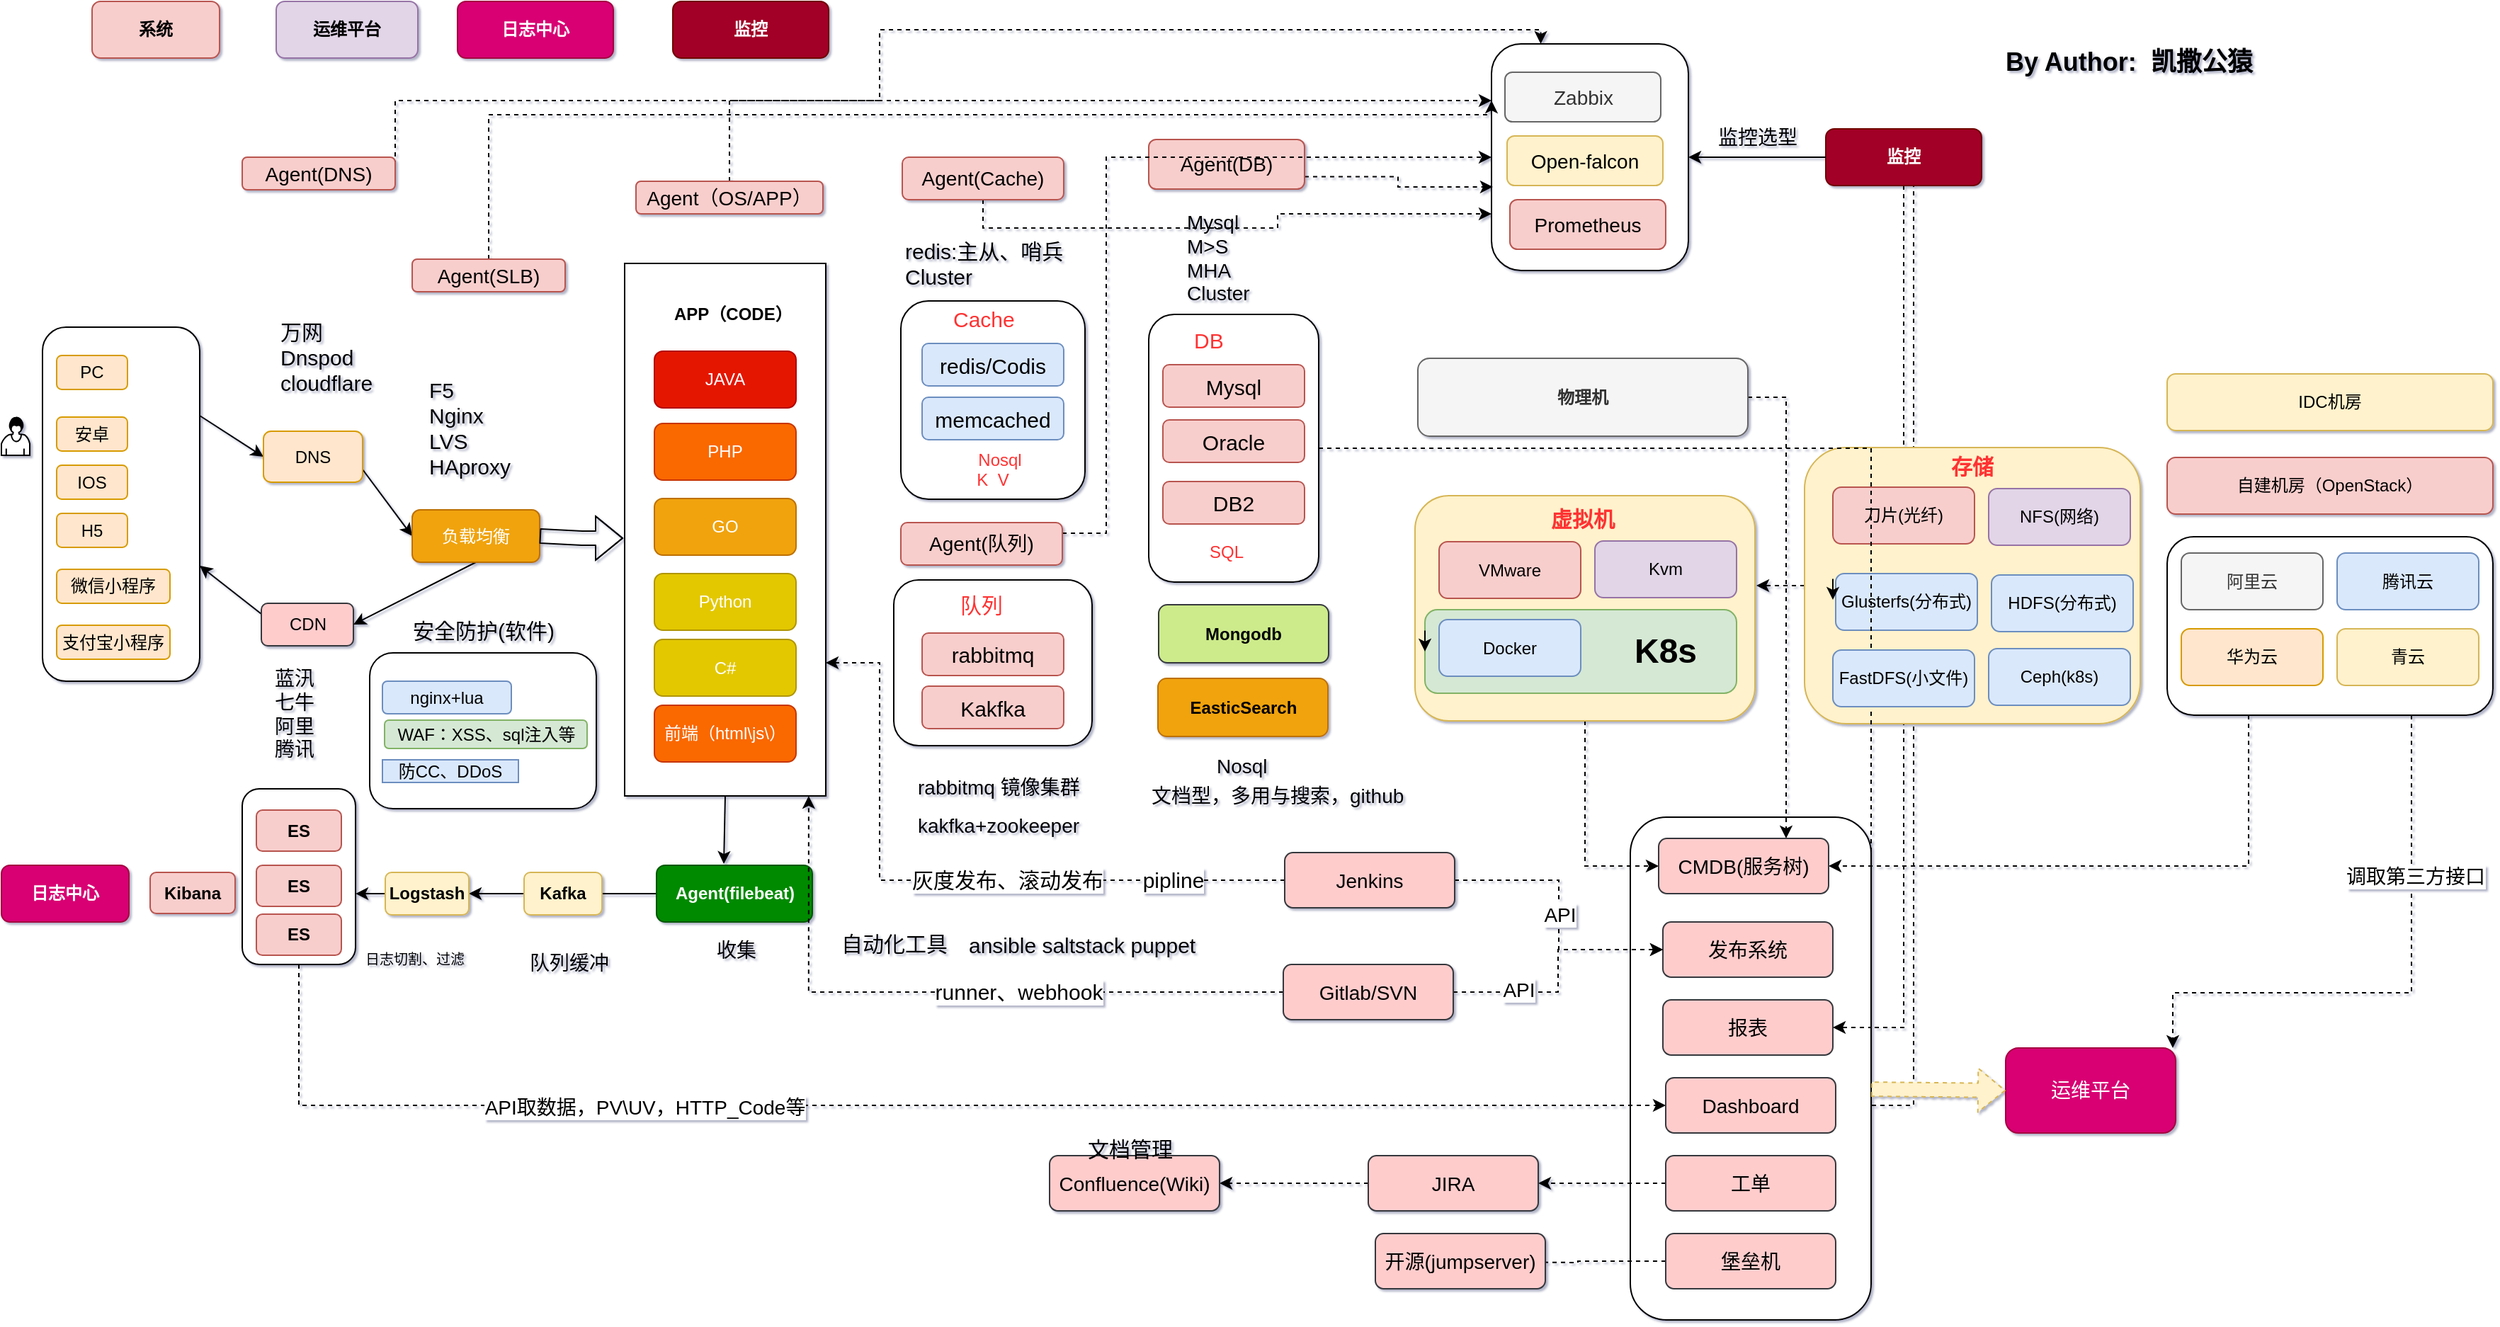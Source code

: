 <mxfile version="11.1.4" type="github"><diagram id="FjkCbxF8kweXwZ7Hy2CF" name="第 1 页"><mxGraphModel dx="1186" dy="743" grid="1" gridSize="10" guides="1" tooltips="1" connect="1" arrows="1" fold="1" page="1" pageScale="1" pageWidth="827" pageHeight="1169" background="#ffffff" math="0" shadow="1"><root><mxCell id="0"/><mxCell id="1" parent="0"/><mxCell id="l8oCPulDeEK5JTXudSEX-27" value="" style="rounded=1;whiteSpace=wrap;html=1;fontSize=15;" vertex="1" parent="1"><mxGeometry x="270" y="480" width="160" height="110" as="geometry"/></mxCell><mxCell id="l8oCPulDeEK5JTXudSEX-3" style="edgeStyle=orthogonalEdgeStyle;rounded=0;orthogonalLoop=1;jettySize=auto;html=1;exitX=1;exitY=0.5;exitDx=0;exitDy=0;entryX=1;entryY=0.5;entryDx=0;entryDy=0;fontSize=15;dashed=1;" edge="1" parent="1" source="Rk0UD3mwPx1XItHt06ZP-143" target="Rk0UD3mwPx1XItHt06ZP-180"><mxGeometry relative="1" as="geometry"><Array as="points"><mxPoint x="1360" y="130"/><mxPoint x="1360" y="800"/></Array></mxGeometry></mxCell><mxCell id="l8oCPulDeEK5JTXudSEX-2" style="edgeStyle=orthogonalEdgeStyle;rounded=0;orthogonalLoop=1;jettySize=auto;html=1;exitX=0.5;exitY=1;exitDx=0;exitDy=0;entryX=1;entryY=0.5;entryDx=0;entryDy=0;fontSize=15;dashed=1;" edge="1" parent="1" source="Rk0UD3mwPx1XItHt06ZP-143" target="Rk0UD3mwPx1XItHt06ZP-179"><mxGeometry relative="1" as="geometry"/></mxCell><mxCell id="l8oCPulDeEK5JTXudSEX-20" style="edgeStyle=orthogonalEdgeStyle;rounded=0;orthogonalLoop=1;jettySize=auto;html=1;exitX=0;exitY=0.5;exitDx=0;exitDy=0;entryX=1.004;entryY=0.396;entryDx=0;entryDy=0;entryPerimeter=0;dashed=1;fontSize=15;" edge="1" parent="1" source="l8oCPulDeEK5JTXudSEX-15" target="Rk0UD3mwPx1XItHt06ZP-36"><mxGeometry relative="1" as="geometry"/></mxCell><mxCell id="l8oCPulDeEK5JTXudSEX-15" value="" style="rounded=1;whiteSpace=wrap;html=1;labelBackgroundColor=none;align=left;fillColor=#fff2cc;strokeColor=#d6b656;" vertex="1" parent="1"><mxGeometry x="1283" y="335" width="237" height="195" as="geometry"/></mxCell><mxCell id="l8oCPulDeEK5JTXudSEX-4" value="" style="rounded=1;whiteSpace=wrap;html=1;fontSize=15;" vertex="1" parent="1"><mxGeometry x="1160" y="596" width="170" height="355" as="geometry"/></mxCell><mxCell id="Rk0UD3mwPx1XItHt06ZP-148" value="" style="rounded=1;whiteSpace=wrap;html=1;" parent="1" vertex="1"><mxGeometry x="1062" y="50" width="139" height="160" as="geometry"/></mxCell><mxCell id="Rk0UD3mwPx1XItHt06ZP-143" value="监控" style="rounded=1;whiteSpace=wrap;html=1;fillColor=#a20025;strokeColor=#6F0000;fontColor=#ffffff;fontStyle=1" parent="1" vertex="1"><mxGeometry x="1298" y="110" width="110" height="40" as="geometry"/></mxCell><mxCell id="Rk0UD3mwPx1XItHt06ZP-184" style="edgeStyle=orthogonalEdgeStyle;rounded=0;orthogonalLoop=1;jettySize=auto;html=1;exitX=0.5;exitY=1;exitDx=0;exitDy=0;entryX=0;entryY=0.5;entryDx=0;entryDy=0;dashed=1;fontSize=14;fontColor=#000000;" parent="1" source="Rk0UD3mwPx1XItHt06ZP-138" target="Rk0UD3mwPx1XItHt06ZP-180" edge="1"><mxGeometry relative="1" as="geometry"/></mxCell><mxCell id="Rk0UD3mwPx1XItHt06ZP-185" value="API取数据，PV\UV，HTTP_Code等" style="text;html=1;resizable=0;points=[];align=center;verticalAlign=middle;labelBackgroundColor=#ffffff;fontSize=14;fontColor=#000000;" parent="Rk0UD3mwPx1XItHt06ZP-184" vertex="1" connectable="0"><mxGeometry x="-0.356" y="-1" relative="1" as="geometry"><mxPoint as="offset"/></mxGeometry></mxCell><mxCell id="Rk0UD3mwPx1XItHt06ZP-138" value="" style="rounded=1;whiteSpace=wrap;html=1;labelBackgroundColor=none;fontSize=24;fontColor=#000000;" parent="1" vertex="1"><mxGeometry x="180" y="576" width="80" height="124" as="geometry"/></mxCell><mxCell id="Rk0UD3mwPx1XItHt06ZP-173" style="edgeStyle=orthogonalEdgeStyle;rounded=0;orthogonalLoop=1;jettySize=auto;html=1;exitX=0.5;exitY=1;exitDx=0;exitDy=0;entryX=0;entryY=0.5;entryDx=0;entryDy=0;dashed=1;fontSize=14;fontColor=#000000;" parent="1" source="Rk0UD3mwPx1XItHt06ZP-36" target="Rk0UD3mwPx1XItHt06ZP-170" edge="1"><mxGeometry relative="1" as="geometry"/></mxCell><mxCell id="Rk0UD3mwPx1XItHt06ZP-36" value="" style="rounded=1;whiteSpace=wrap;html=1;labelBackgroundColor=none;align=left;fillColor=#fff2cc;strokeColor=#d6b656;" parent="1" vertex="1"><mxGeometry x="1008" y="369" width="240" height="159" as="geometry"/></mxCell><mxCell id="Rk0UD3mwPx1XItHt06ZP-34" value="" style="rounded=1;whiteSpace=wrap;html=1;labelBackgroundColor=none;fillColor=#d5e8d4;strokeColor=#82b366;align=center;" parent="1" vertex="1"><mxGeometry x="1015" y="449.5" width="220" height="59" as="geometry"/></mxCell><mxCell id="Rk0UD3mwPx1XItHt06ZP-106" value="" style="rounded=1;whiteSpace=wrap;html=1;labelBackgroundColor=none;fontSize=12;fontColor=#FF3333;" parent="1" vertex="1"><mxGeometry x="820" y="241" width="120" height="189" as="geometry"/></mxCell><mxCell id="Rk0UD3mwPx1XItHt06ZP-99" value="" style="rounded=1;whiteSpace=wrap;html=1;labelBackgroundColor=none;fontSize=15;fontColor=#FF3333;" parent="1" vertex="1"><mxGeometry x="640" y="428.5" width="140" height="117" as="geometry"/></mxCell><mxCell id="Rk0UD3mwPx1XItHt06ZP-98" value="" style="rounded=1;whiteSpace=wrap;html=1;labelBackgroundColor=none;fontSize=15;fontColor=#FF3333;" parent="1" vertex="1"><mxGeometry x="645" y="231.5" width="130" height="140" as="geometry"/></mxCell><mxCell id="Rk0UD3mwPx1XItHt06ZP-67" style="rounded=0;orthogonalLoop=1;jettySize=auto;html=1;exitX=1;exitY=0.25;exitDx=0;exitDy=0;entryX=0;entryY=0.5;entryDx=0;entryDy=0;fontSize=15;fontColor=#FF3333;" parent="1" source="Rk0UD3mwPx1XItHt06ZP-66" target="Rk0UD3mwPx1XItHt06ZP-6" edge="1"><mxGeometry relative="1" as="geometry"/></mxCell><mxCell id="Rk0UD3mwPx1XItHt06ZP-66" value="" style="rounded=1;whiteSpace=wrap;html=1;labelBackgroundColor=none;fontSize=15;fontColor=#FF3333;" parent="1" vertex="1"><mxGeometry x="39" y="250" width="111" height="250" as="geometry"/></mxCell><mxCell id="Rk0UD3mwPx1XItHt06ZP-171" style="edgeStyle=orthogonalEdgeStyle;rounded=0;orthogonalLoop=1;jettySize=auto;html=1;exitX=0.25;exitY=1;exitDx=0;exitDy=0;entryX=1;entryY=0.5;entryDx=0;entryDy=0;dashed=1;fontSize=14;fontColor=#000000;" parent="1" source="Rk0UD3mwPx1XItHt06ZP-64" target="Rk0UD3mwPx1XItHt06ZP-170" edge="1"><mxGeometry relative="1" as="geometry"/></mxCell><mxCell id="Rk0UD3mwPx1XItHt06ZP-198" style="edgeStyle=orthogonalEdgeStyle;rounded=0;orthogonalLoop=1;jettySize=auto;html=1;exitX=0.75;exitY=1;exitDx=0;exitDy=0;dashed=1;fontSize=14;fontColor=#000000;" parent="1" source="Rk0UD3mwPx1XItHt06ZP-64" target="Rk0UD3mwPx1XItHt06ZP-169" edge="1"><mxGeometry relative="1" as="geometry"><Array as="points"><mxPoint x="1543" y="720"/></Array></mxGeometry></mxCell><mxCell id="Rk0UD3mwPx1XItHt06ZP-199" value="调取第三方接口" style="text;html=1;resizable=0;points=[];align=center;verticalAlign=middle;labelBackgroundColor=#ffffff;fontSize=14;fontColor=#000000;" parent="Rk0UD3mwPx1XItHt06ZP-198" vertex="1" connectable="0"><mxGeometry x="-0.438" y="2" relative="1" as="geometry"><mxPoint as="offset"/></mxGeometry></mxCell><mxCell id="Rk0UD3mwPx1XItHt06ZP-64" value="" style="rounded=1;whiteSpace=wrap;html=1;labelBackgroundColor=none;fontSize=15;fontColor=#FF3333;" parent="1" vertex="1"><mxGeometry x="1539" y="398" width="230" height="126" as="geometry"/></mxCell><mxCell id="Rk0UD3mwPx1XItHt06ZP-120" style="edgeStyle=none;rounded=0;orthogonalLoop=1;jettySize=auto;html=1;exitX=0.5;exitY=1;exitDx=0;exitDy=0;entryX=0.432;entryY=-0.025;entryDx=0;entryDy=0;entryPerimeter=0;fontSize=24;fontColor=#000000;" parent="1" source="Rk0UD3mwPx1XItHt06ZP-29" target="Rk0UD3mwPx1XItHt06ZP-119" edge="1"><mxGeometry relative="1" as="geometry"/></mxCell><mxCell id="Rk0UD3mwPx1XItHt06ZP-29" value="" style="rounded=0;whiteSpace=wrap;html=1;labelBackgroundColor=none;labelBorderColor=#000000;" parent="1" vertex="1"><mxGeometry x="450" y="205" width="142" height="376" as="geometry"/></mxCell><mxCell id="Rk0UD3mwPx1XItHt06ZP-1" value="系统" style="rounded=1;whiteSpace=wrap;html=1;fillColor=#f8cecc;strokeColor=#b85450;fontStyle=1" parent="1" vertex="1"><mxGeometry x="74" y="20" width="90" height="40" as="geometry"/></mxCell><mxCell id="Rk0UD3mwPx1XItHt06ZP-2" value="运维平台" style="rounded=1;whiteSpace=wrap;html=1;fillColor=#e1d5e7;strokeColor=#9673a6;fontStyle=1" parent="1" vertex="1"><mxGeometry x="204" y="20" width="100" height="40" as="geometry"/></mxCell><mxCell id="Rk0UD3mwPx1XItHt06ZP-3" value="日志中心" style="rounded=1;whiteSpace=wrap;html=1;fillColor=#d80073;strokeColor=#A50040;fontColor=#ffffff;fontStyle=1" parent="1" vertex="1"><mxGeometry x="332" y="20" width="110" height="40" as="geometry"/></mxCell><mxCell id="Rk0UD3mwPx1XItHt06ZP-4" value="监控" style="rounded=1;whiteSpace=wrap;html=1;fillColor=#a20025;strokeColor=#6F0000;fontColor=#ffffff;fontStyle=1" parent="1" vertex="1"><mxGeometry x="484" y="20" width="110" height="40" as="geometry"/></mxCell><mxCell id="Rk0UD3mwPx1XItHt06ZP-69" style="edgeStyle=none;rounded=0;orthogonalLoop=1;jettySize=auto;html=1;exitX=1;exitY=0.75;exitDx=0;exitDy=0;entryX=0;entryY=0.5;entryDx=0;entryDy=0;fontSize=15;fontColor=#FF3333;" parent="1" source="Rk0UD3mwPx1XItHt06ZP-6" target="Rk0UD3mwPx1XItHt06ZP-16" edge="1"><mxGeometry relative="1" as="geometry"/></mxCell><mxCell id="Rk0UD3mwPx1XItHt06ZP-6" value="DNS" style="rounded=1;whiteSpace=wrap;html=1;fillColor=#ffe6cc;strokeColor=#d79b00;" parent="1" vertex="1"><mxGeometry x="195" y="323.5" width="70" height="36" as="geometry"/></mxCell><mxCell id="Rk0UD3mwPx1XItHt06ZP-7" value="" style="shape=mxgraph.bpmn.user_task;html=1;outlineConnect=0;" parent="1" vertex="1"><mxGeometry x="10" y="313.5" width="20" height="27" as="geometry"/></mxCell><mxCell id="Rk0UD3mwPx1XItHt06ZP-68" style="edgeStyle=none;rounded=0;orthogonalLoop=1;jettySize=auto;html=1;exitX=0;exitY=0.25;exitDx=0;exitDy=0;fontSize=15;fontColor=#FF3333;" parent="1" source="Rk0UD3mwPx1XItHt06ZP-8" target="Rk0UD3mwPx1XItHt06ZP-66" edge="1"><mxGeometry relative="1" as="geometry"/></mxCell><mxCell id="Rk0UD3mwPx1XItHt06ZP-8" value="CDN" style="rounded=1;whiteSpace=wrap;html=1;fillColor=#ffcccc;strokeColor=#36393d;" parent="1" vertex="1"><mxGeometry x="193.5" y="445" width="65" height="30" as="geometry"/></mxCell><mxCell id="Rk0UD3mwPx1XItHt06ZP-70" style="edgeStyle=none;rounded=0;orthogonalLoop=1;jettySize=auto;html=1;exitX=0.5;exitY=1;exitDx=0;exitDy=0;entryX=1;entryY=0.5;entryDx=0;entryDy=0;fontSize=15;fontColor=#FF3333;" parent="1" source="Rk0UD3mwPx1XItHt06ZP-16" target="Rk0UD3mwPx1XItHt06ZP-8" edge="1"><mxGeometry relative="1" as="geometry"/></mxCell><mxCell id="Rk0UD3mwPx1XItHt06ZP-16" value="负载均衡" style="rounded=1;whiteSpace=wrap;html=1;labelBackgroundColor=none;fillColor=#f0a30a;strokeColor=#BD7000;fontColor=#ffffff;" parent="1" vertex="1"><mxGeometry x="300" y="379" width="90" height="37" as="geometry"/></mxCell><mxCell id="Rk0UD3mwPx1XItHt06ZP-17" value="JAVA" style="rounded=1;whiteSpace=wrap;html=1;labelBackgroundColor=none;fillColor=#e51400;strokeColor=#B20000;fontColor=#ffffff;" parent="1" vertex="1"><mxGeometry x="471" y="267" width="100" height="40" as="geometry"/></mxCell><mxCell id="Rk0UD3mwPx1XItHt06ZP-18" value="PHP" style="rounded=1;whiteSpace=wrap;html=1;labelBackgroundColor=none;fillColor=#fa6800;strokeColor=#C73500;fontColor=#ffffff;" parent="1" vertex="1"><mxGeometry x="471" y="318" width="100" height="40" as="geometry"/></mxCell><mxCell id="Rk0UD3mwPx1XItHt06ZP-19" value="Python" style="rounded=1;whiteSpace=wrap;html=1;labelBackgroundColor=none;fillColor=#e3c800;strokeColor=#B09500;fontColor=#ffffff;" parent="1" vertex="1"><mxGeometry x="471" y="424" width="100" height="40" as="geometry"/></mxCell><mxCell id="Rk0UD3mwPx1XItHt06ZP-20" value="GO" style="rounded=1;whiteSpace=wrap;html=1;labelBackgroundColor=none;fillColor=#f0a30a;strokeColor=#BD7000;fontColor=#ffffff;" parent="1" vertex="1"><mxGeometry x="471" y="371" width="100" height="40" as="geometry"/></mxCell><mxCell id="Rk0UD3mwPx1XItHt06ZP-21" value="APP（CODE）" style="text;html=1;resizable=0;points=[];autosize=1;align=left;verticalAlign=top;spacingTop=-4;fontStyle=1" parent="1" vertex="1"><mxGeometry x="482.5" y="231" width="100" height="20" as="geometry"/></mxCell><mxCell id="Rk0UD3mwPx1XItHt06ZP-22" value="IDC机房" style="rounded=1;whiteSpace=wrap;html=1;labelBackgroundColor=none;fillColor=#fff2cc;strokeColor=#d6b656;" parent="1" vertex="1"><mxGeometry x="1539" y="283" width="230" height="40" as="geometry"/></mxCell><mxCell id="Rk0UD3mwPx1XItHt06ZP-26" value="VMware" style="rounded=1;whiteSpace=wrap;html=1;labelBackgroundColor=none;fillColor=#f8cecc;strokeColor=#b85450;" parent="1" vertex="1"><mxGeometry x="1025" y="401.5" width="100" height="40" as="geometry"/></mxCell><mxCell id="Rk0UD3mwPx1XItHt06ZP-27" value="前端（html\js\）" style="rounded=1;whiteSpace=wrap;html=1;labelBackgroundColor=none;fillColor=#fa6800;strokeColor=#C73500;fontColor=#ffffff;" parent="1" vertex="1"><mxGeometry x="471" y="517" width="100" height="40" as="geometry"/></mxCell><mxCell id="Rk0UD3mwPx1XItHt06ZP-32" value="Kvm" style="rounded=1;whiteSpace=wrap;html=1;labelBackgroundColor=none;fillColor=#e1d5e7;strokeColor=#9673a6;" parent="1" vertex="1"><mxGeometry x="1135" y="401" width="100" height="40" as="geometry"/></mxCell><mxCell id="Rk0UD3mwPx1XItHt06ZP-33" value="Docker" style="rounded=1;whiteSpace=wrap;html=1;labelBackgroundColor=none;fillColor=#dae8fc;strokeColor=#6c8ebf;" parent="1" vertex="1"><mxGeometry x="1025" y="456.5" width="100" height="40" as="geometry"/></mxCell><mxCell id="Rk0UD3mwPx1XItHt06ZP-42" value="C#" style="rounded=1;whiteSpace=wrap;html=1;labelBackgroundColor=none;fillColor=#e3c800;strokeColor=#B09500;fontColor=#ffffff;" parent="1" vertex="1"><mxGeometry x="471" y="470.5" width="100" height="40" as="geometry"/></mxCell><mxCell id="Rk0UD3mwPx1XItHt06ZP-43" value="PC" style="rounded=1;whiteSpace=wrap;html=1;fillColor=#ffe6cc;strokeColor=#d79b00;" parent="1" vertex="1"><mxGeometry x="49" y="270" width="50" height="24" as="geometry"/></mxCell><mxCell id="Rk0UD3mwPx1XItHt06ZP-44" value="安卓" style="rounded=1;whiteSpace=wrap;html=1;fillColor=#ffe6cc;strokeColor=#d79b00;" parent="1" vertex="1"><mxGeometry x="49" y="313.5" width="50" height="24" as="geometry"/></mxCell><mxCell id="Rk0UD3mwPx1XItHt06ZP-47" value="IOS" style="rounded=1;whiteSpace=wrap;html=1;fillColor=#ffe6cc;strokeColor=#d79b00;" parent="1" vertex="1"><mxGeometry x="49" y="347.5" width="50" height="24" as="geometry"/></mxCell><mxCell id="Rk0UD3mwPx1XItHt06ZP-48" value="H5" style="rounded=1;whiteSpace=wrap;html=1;fillColor=#ffe6cc;strokeColor=#d79b00;" parent="1" vertex="1"><mxGeometry x="49" y="381.5" width="50" height="24" as="geometry"/></mxCell><mxCell id="Rk0UD3mwPx1XItHt06ZP-49" value="微信小程序" style="rounded=1;whiteSpace=wrap;html=1;fillColor=#ffe6cc;strokeColor=#d79b00;" parent="1" vertex="1"><mxGeometry x="49" y="421" width="80" height="24" as="geometry"/></mxCell><mxCell id="Rk0UD3mwPx1XItHt06ZP-50" value="支付宝小程序" style="rounded=1;whiteSpace=wrap;html=1;fillColor=#ffe6cc;strokeColor=#d79b00;" parent="1" vertex="1"><mxGeometry x="49" y="460.5" width="80" height="24" as="geometry"/></mxCell><mxCell id="Rk0UD3mwPx1XItHt06ZP-53" value="虚拟机" style="text;html=1;strokeColor=none;fillColor=none;align=center;verticalAlign=middle;whiteSpace=wrap;rounded=0;labelBackgroundColor=none;fontSize=15;fontStyle=1;fontColor=#FF3333;" parent="1" vertex="1"><mxGeometry x="1095" y="373" width="63" height="24" as="geometry"/></mxCell><mxCell id="Rk0UD3mwPx1XItHt06ZP-55" value="自建机房（OpenStack）" style="rounded=1;whiteSpace=wrap;html=1;labelBackgroundColor=none;fillColor=#f8cecc;strokeColor=#b85450;" parent="1" vertex="1"><mxGeometry x="1539" y="342" width="230" height="40" as="geometry"/></mxCell><mxCell id="Rk0UD3mwPx1XItHt06ZP-172" style="edgeStyle=orthogonalEdgeStyle;rounded=0;orthogonalLoop=1;jettySize=auto;html=1;exitX=1;exitY=0.5;exitDx=0;exitDy=0;entryX=0.75;entryY=0;entryDx=0;entryDy=0;dashed=1;fontSize=14;fontColor=#000000;" parent="1" source="Rk0UD3mwPx1XItHt06ZP-56" target="Rk0UD3mwPx1XItHt06ZP-170" edge="1"><mxGeometry relative="1" as="geometry"/></mxCell><mxCell id="Rk0UD3mwPx1XItHt06ZP-56" value="&lt;b&gt;物理机&lt;/b&gt;" style="rounded=1;whiteSpace=wrap;html=1;labelBackgroundColor=none;fillColor=#f5f5f5;strokeColor=#666666;fontColor=#333333;" parent="1" vertex="1"><mxGeometry x="1010" y="272" width="233" height="55" as="geometry"/></mxCell><mxCell id="Rk0UD3mwPx1XItHt06ZP-57" value="阿里云" style="rounded=1;whiteSpace=wrap;html=1;labelBackgroundColor=none;fillColor=#f5f5f5;strokeColor=#666666;fontColor=#333333;" parent="1" vertex="1"><mxGeometry x="1549" y="409.5" width="100" height="40" as="geometry"/></mxCell><mxCell id="Rk0UD3mwPx1XItHt06ZP-61" value="华为云" style="rounded=1;whiteSpace=wrap;html=1;labelBackgroundColor=none;fillColor=#ffe6cc;strokeColor=#d79b00;" parent="1" vertex="1"><mxGeometry x="1549" y="463" width="100" height="40" as="geometry"/></mxCell><mxCell id="Rk0UD3mwPx1XItHt06ZP-62" value="腾讯云" style="rounded=1;whiteSpace=wrap;html=1;labelBackgroundColor=none;fillColor=#dae8fc;strokeColor=#6c8ebf;" parent="1" vertex="1"><mxGeometry x="1659" y="409.5" width="100" height="40" as="geometry"/></mxCell><mxCell id="Rk0UD3mwPx1XItHt06ZP-63" value="青云" style="rounded=1;whiteSpace=wrap;html=1;labelBackgroundColor=none;fillColor=#fff2cc;strokeColor=#d6b656;" parent="1" vertex="1"><mxGeometry x="1659" y="463" width="100" height="40" as="geometry"/></mxCell><mxCell id="Rk0UD3mwPx1XItHt06ZP-71" value="" style="shape=flexArrow;endArrow=classic;html=1;fontSize=15;fontColor=#FF3333;exitX=1;exitY=0.5;exitDx=0;exitDy=0;" parent="1" source="Rk0UD3mwPx1XItHt06ZP-16" edge="1"><mxGeometry width="50" height="50" relative="1" as="geometry"><mxPoint x="390" y="420" as="sourcePoint"/><mxPoint x="449" y="399" as="targetPoint"/><Array as="points"><mxPoint x="420" y="399"/></Array></mxGeometry></mxCell><mxCell id="Rk0UD3mwPx1XItHt06ZP-72" value="&lt;font color=&quot;#000000&quot;&gt;redis/Codis&lt;/font&gt;" style="rounded=1;whiteSpace=wrap;html=1;labelBackgroundColor=none;fontSize=15;fillColor=#dae8fc;strokeColor=#6c8ebf;" parent="1" vertex="1"><mxGeometry x="660" y="261.5" width="100" height="30" as="geometry"/></mxCell><mxCell id="Rk0UD3mwPx1XItHt06ZP-74" value="&lt;font color=&quot;#000000&quot;&gt;memcached&lt;br&gt;&lt;/font&gt;" style="rounded=1;whiteSpace=wrap;html=1;labelBackgroundColor=none;fontSize=15;fillColor=#dae8fc;strokeColor=#6c8ebf;" parent="1" vertex="1"><mxGeometry x="660" y="299.5" width="100" height="30" as="geometry"/></mxCell><mxCell id="Rk0UD3mwPx1XItHt06ZP-75" value="&lt;font color=&quot;#000000&quot;&gt;rabbitmq&lt;/font&gt;" style="rounded=1;whiteSpace=wrap;html=1;labelBackgroundColor=none;fontSize=15;fillColor=#f8cecc;strokeColor=#b85450;" parent="1" vertex="1"><mxGeometry x="660" y="466" width="100" height="30" as="geometry"/></mxCell><mxCell id="Rk0UD3mwPx1XItHt06ZP-77" value="Cache" style="text;html=1;resizable=0;points=[];autosize=1;align=left;verticalAlign=top;spacingTop=-4;fontSize=15;fontColor=#FF3333;" parent="1" vertex="1"><mxGeometry x="680" y="232.5" width="60" height="20" as="geometry"/></mxCell><mxCell id="Rk0UD3mwPx1XItHt06ZP-78" value="队列" style="text;html=1;resizable=0;points=[];autosize=1;align=left;verticalAlign=top;spacingTop=-4;fontSize=15;fontColor=#FF3333;" parent="1" vertex="1"><mxGeometry x="685" y="434.5" width="50" height="20" as="geometry"/></mxCell><mxCell id="Rk0UD3mwPx1XItHt06ZP-81" value="&lt;font color=&quot;#000000&quot;&gt;Kakfka&lt;/font&gt;" style="rounded=1;whiteSpace=wrap;html=1;labelBackgroundColor=none;fontSize=15;fillColor=#f8cecc;strokeColor=#b85450;" parent="1" vertex="1"><mxGeometry x="660" y="503.5" width="100" height="30" as="geometry"/></mxCell><mxCell id="Rk0UD3mwPx1XItHt06ZP-86" value="Mysql" style="rounded=1;whiteSpace=wrap;html=1;labelBackgroundColor=none;fontSize=15;fillColor=#f8cecc;strokeColor=#b85450;" parent="1" vertex="1"><mxGeometry x="830" y="276.5" width="100" height="30" as="geometry"/></mxCell><mxCell id="Rk0UD3mwPx1XItHt06ZP-87" value="&lt;font color=&quot;#000000&quot;&gt;万网&lt;br&gt;Dnspod&lt;br&gt;cloudflare&lt;br&gt;&lt;/font&gt;" style="text;html=1;resizable=0;points=[];autosize=1;align=left;verticalAlign=top;spacingTop=-4;fontSize=15;fontColor=#FF3333;" parent="1" vertex="1"><mxGeometry x="205" y="241.5" width="80" height="60" as="geometry"/></mxCell><mxCell id="Rk0UD3mwPx1XItHt06ZP-88" value="&lt;font color=&quot;#000000&quot; style=&quot;font-size: 14px;&quot;&gt;蓝汛&lt;br style=&quot;font-size: 14px;&quot;&gt;七牛&lt;br style=&quot;font-size: 14px;&quot;&gt;阿里&lt;br style=&quot;font-size: 14px;&quot;&gt;腾讯&lt;br style=&quot;font-size: 14px;&quot;&gt;&lt;/font&gt;" style="text;html=1;resizable=0;points=[];autosize=1;align=left;verticalAlign=top;spacingTop=-4;fontSize=14;fontColor=#FF3333;" parent="1" vertex="1"><mxGeometry x="201" y="487" width="50" height="70" as="geometry"/></mxCell><mxCell id="Rk0UD3mwPx1XItHt06ZP-89" value="&lt;font color=&quot;#000000&quot;&gt;F5&lt;br&gt;Nginx&lt;br&gt;LVS&lt;br&gt;HAproxy&lt;br&gt;&lt;/font&gt;" style="text;html=1;resizable=0;points=[];autosize=1;align=left;verticalAlign=top;spacingTop=-4;fontSize=15;fontColor=#FF3333;" parent="1" vertex="1"><mxGeometry x="310" y="283" width="70" height="70" as="geometry"/></mxCell><mxCell id="Rk0UD3mwPx1XItHt06ZP-97" value="&lt;font color=&quot;#000000&quot;&gt;redis:主从、哨兵&lt;br&gt;Cluster&lt;br&gt;&lt;/font&gt;" style="text;html=1;resizable=0;points=[];autosize=1;align=left;verticalAlign=top;spacingTop=-4;fontSize=15;fontColor=#FF3333;" parent="1" vertex="1"><mxGeometry x="646" y="185" width="130" height="40" as="geometry"/></mxCell><mxCell id="Rk0UD3mwPx1XItHt06ZP-100" value="Oracle" style="rounded=1;whiteSpace=wrap;html=1;labelBackgroundColor=none;fontSize=15;fillColor=#f8cecc;strokeColor=#b85450;" parent="1" vertex="1"><mxGeometry x="830" y="315.5" width="100" height="30" as="geometry"/></mxCell><mxCell id="Rk0UD3mwPx1XItHt06ZP-101" value="DB2" style="rounded=1;whiteSpace=wrap;html=1;labelBackgroundColor=none;fontSize=15;fillColor=#f8cecc;strokeColor=#b85450;" parent="1" vertex="1"><mxGeometry x="830" y="359" width="100" height="30" as="geometry"/></mxCell><mxCell id="Rk0UD3mwPx1XItHt06ZP-103" value="Nosql" style="text;html=1;strokeColor=none;fillColor=none;align=center;verticalAlign=middle;whiteSpace=wrap;rounded=0;labelBackgroundColor=none;fontSize=12;fontColor=#FF3333;" parent="1" vertex="1"><mxGeometry x="670" y="338" width="90" height="12" as="geometry"/></mxCell><mxCell id="Rk0UD3mwPx1XItHt06ZP-105" value="K&amp;nbsp; V" style="text;html=1;strokeColor=none;fillColor=none;align=center;verticalAlign=middle;whiteSpace=wrap;rounded=0;labelBackgroundColor=none;fontSize=12;fontColor=#FF3333;" parent="1" vertex="1"><mxGeometry x="665" y="352" width="90" height="12" as="geometry"/></mxCell><mxCell id="Rk0UD3mwPx1XItHt06ZP-107" value="DB" style="text;html=1;resizable=0;points=[];autosize=1;align=left;verticalAlign=top;spacingTop=-4;fontSize=15;fontColor=#FF3333;" parent="1" vertex="1"><mxGeometry x="850" y="247.5" width="40" height="20" as="geometry"/></mxCell><mxCell id="Rk0UD3mwPx1XItHt06ZP-108" value="SQL" style="text;html=1;strokeColor=none;fillColor=none;align=center;verticalAlign=middle;whiteSpace=wrap;rounded=0;labelBackgroundColor=none;fontSize=12;fontColor=#FF3333;" parent="1" vertex="1"><mxGeometry x="830" y="402.5" width="90" height="12" as="geometry"/></mxCell><mxCell id="Rk0UD3mwPx1XItHt06ZP-109" value="&lt;font color=&quot;#000000&quot;&gt;EasticSearch&lt;/font&gt;" style="rounded=1;whiteSpace=wrap;html=1;labelBackgroundColor=none;fontSize=12;fontColor=#ffffff;fontStyle=1;fillColor=#f0a30a;strokeColor=#BD7000;" parent="1" vertex="1"><mxGeometry x="826.5" y="498" width="120" height="41" as="geometry"/></mxCell><mxCell id="Rk0UD3mwPx1XItHt06ZP-110" value="rabbitmq 镜像集群" style="text;html=1;resizable=0;points=[];autosize=1;align=left;verticalAlign=top;spacingTop=-4;fontSize=14;fontColor=#000000;" parent="1" vertex="1"><mxGeometry x="655" y="564" width="110" height="20" as="geometry"/></mxCell><mxCell id="Rk0UD3mwPx1XItHt06ZP-111" value="kakfka+zookeeper" style="text;html=1;resizable=0;points=[];autosize=1;align=left;verticalAlign=top;spacingTop=-4;fontSize=14;fontColor=#000000;" parent="1" vertex="1"><mxGeometry x="655" y="591" width="110" height="20" as="geometry"/></mxCell><mxCell id="Rk0UD3mwPx1XItHt06ZP-112" value="Nosql" style="text;html=1;resizable=0;points=[];autosize=1;align=left;verticalAlign=top;spacingTop=-4;fontSize=14;fontColor=#000000;" parent="1" vertex="1"><mxGeometry x="866" y="549" width="50" height="20" as="geometry"/></mxCell><mxCell id="Rk0UD3mwPx1XItHt06ZP-113" value="文档型，多用与搜索，github" style="text;html=1;resizable=0;points=[];autosize=1;align=left;verticalAlign=top;spacingTop=-4;fontSize=14;fontColor=#000000;" parent="1" vertex="1"><mxGeometry x="820" y="570" width="190" height="20" as="geometry"/></mxCell><mxCell id="Rk0UD3mwPx1XItHt06ZP-114" style="edgeStyle=none;rounded=0;orthogonalLoop=1;jettySize=auto;html=1;exitX=0;exitY=0.25;exitDx=0;exitDy=0;entryX=0;entryY=0.5;entryDx=0;entryDy=0;fontSize=14;fontColor=#000000;" parent="1" source="Rk0UD3mwPx1XItHt06ZP-34" target="Rk0UD3mwPx1XItHt06ZP-34" edge="1"><mxGeometry relative="1" as="geometry"/></mxCell><mxCell id="Rk0UD3mwPx1XItHt06ZP-115" value="K8s" style="text;html=1;align=center;verticalAlign=middle;whiteSpace=wrap;rounded=0;labelBackgroundColor=none;fontSize=24;fontStyle=1;" parent="1" vertex="1"><mxGeometry x="1165" y="469" width="40" height="20" as="geometry"/></mxCell><mxCell id="Rk0UD3mwPx1XItHt06ZP-117" value="日志中心" style="rounded=1;whiteSpace=wrap;html=1;fillColor=#d80073;strokeColor=#A50040;fontColor=#ffffff;fontStyle=1" parent="1" vertex="1"><mxGeometry x="10" y="630" width="90" height="40" as="geometry"/></mxCell><mxCell id="Rk0UD3mwPx1XItHt06ZP-124" style="edgeStyle=none;rounded=0;orthogonalLoop=1;jettySize=auto;html=1;exitX=0;exitY=0.5;exitDx=0;exitDy=0;entryX=1;entryY=0.5;entryDx=0;entryDy=0;fontSize=24;fontColor=#000000;" parent="1" source="Rk0UD3mwPx1XItHt06ZP-119" target="Rk0UD3mwPx1XItHt06ZP-122" edge="1"><mxGeometry relative="1" as="geometry"/></mxCell><mxCell id="Rk0UD3mwPx1XItHt06ZP-119" value="Agent(filebeat)" style="rounded=1;whiteSpace=wrap;html=1;fillColor=#008a00;strokeColor=#005700;fontColor=#ffffff;fontStyle=1" parent="1" vertex="1"><mxGeometry x="472.5" y="630" width="110" height="40" as="geometry"/></mxCell><mxCell id="Rk0UD3mwPx1XItHt06ZP-139" style="edgeStyle=none;rounded=0;orthogonalLoop=1;jettySize=auto;html=1;exitX=0;exitY=0.5;exitDx=0;exitDy=0;entryX=1;entryY=0.597;entryDx=0;entryDy=0;entryPerimeter=0;fontSize=24;fontColor=#000000;" parent="1" source="Rk0UD3mwPx1XItHt06ZP-122" target="Rk0UD3mwPx1XItHt06ZP-138" edge="1"><mxGeometry relative="1" as="geometry"/></mxCell><mxCell id="Rk0UD3mwPx1XItHt06ZP-122" value="Logstash" style="rounded=1;whiteSpace=wrap;html=1;fillColor=#fff2cc;strokeColor=#d6b656;fontStyle=1" parent="1" vertex="1"><mxGeometry x="281" y="635" width="59" height="30" as="geometry"/></mxCell><mxCell id="Rk0UD3mwPx1XItHt06ZP-125" style="edgeStyle=none;rounded=0;orthogonalLoop=1;jettySize=auto;html=1;exitX=0;exitY=0.5;exitDx=0;exitDy=0;fontSize=24;fontColor=#000000;" parent="1" source="Rk0UD3mwPx1XItHt06ZP-122" target="Rk0UD3mwPx1XItHt06ZP-122" edge="1"><mxGeometry relative="1" as="geometry"/></mxCell><mxCell id="Rk0UD3mwPx1XItHt06ZP-126" value="&lt;font size=&quot;1&quot;&gt;日志切割、过滤&lt;/font&gt;" style="text;html=1;resizable=0;points=[];autosize=1;align=left;verticalAlign=top;spacingTop=-4;fontSize=24;fontColor=#000000;" parent="1" vertex="1"><mxGeometry x="265" y="675" width="100" height="30" as="geometry"/></mxCell><mxCell id="Rk0UD3mwPx1XItHt06ZP-127" value="&lt;span style=&quot;font-size: 14px&quot;&gt;收集&lt;/span&gt;" style="text;html=1;resizable=0;points=[];autosize=1;align=left;verticalAlign=top;spacingTop=-4;fontSize=24;fontColor=#000000;" parent="1" vertex="1"><mxGeometry x="512.5" y="670" width="40" height="30" as="geometry"/></mxCell><mxCell id="Rk0UD3mwPx1XItHt06ZP-128" value="Kafka" style="rounded=1;whiteSpace=wrap;html=1;fillColor=#fff2cc;strokeColor=#d6b656;fontStyle=1" parent="1" vertex="1"><mxGeometry x="379" y="635" width="55" height="30" as="geometry"/></mxCell><mxCell id="Rk0UD3mwPx1XItHt06ZP-131" value="&lt;font style=&quot;font-size: 14px&quot;&gt;队列缓冲&lt;/font&gt;" style="text;html=1;resizable=0;points=[];autosize=1;align=left;verticalAlign=top;spacingTop=-4;fontSize=24;fontColor=#000000;" parent="1" vertex="1"><mxGeometry x="380.5" y="679" width="70" height="30" as="geometry"/></mxCell><mxCell id="Rk0UD3mwPx1XItHt06ZP-132" value="ES" style="rounded=1;whiteSpace=wrap;html=1;fillColor=#f8cecc;strokeColor=#b85450;fontStyle=1" parent="1" vertex="1"><mxGeometry x="190" y="591" width="60" height="29" as="geometry"/></mxCell><mxCell id="Rk0UD3mwPx1XItHt06ZP-135" value="ES" style="rounded=1;whiteSpace=wrap;html=1;fillColor=#f8cecc;strokeColor=#b85450;fontStyle=1" parent="1" vertex="1"><mxGeometry x="190" y="630" width="60" height="29" as="geometry"/></mxCell><mxCell id="Rk0UD3mwPx1XItHt06ZP-136" value="ES" style="rounded=1;whiteSpace=wrap;html=1;fillColor=#f8cecc;strokeColor=#b85450;fontStyle=1" parent="1" vertex="1"><mxGeometry x="190" y="664.5" width="60" height="29" as="geometry"/></mxCell><mxCell id="Rk0UD3mwPx1XItHt06ZP-141" value="Kibana" style="rounded=1;whiteSpace=wrap;html=1;fillColor=#f8cecc;strokeColor=#b85450;fontStyle=1" parent="1" vertex="1"><mxGeometry x="115" y="635" width="60" height="29" as="geometry"/></mxCell><mxCell id="Rk0UD3mwPx1XItHt06ZP-142" value="Mysql&lt;br&gt;M&amp;gt;S&lt;br&gt;MHA&lt;br&gt;Cluster" style="text;html=1;resizable=0;points=[];autosize=1;align=left;verticalAlign=top;spacingTop=-4;fontSize=14;fontColor=#000000;" parent="1" vertex="1"><mxGeometry x="845" y="165" width="60" height="70" as="geometry"/></mxCell><mxCell id="Rk0UD3mwPx1XItHt06ZP-147" style="edgeStyle=none;rounded=0;orthogonalLoop=1;jettySize=auto;html=1;fontSize=14;fontColor=#000000;" parent="1" source="Rk0UD3mwPx1XItHt06ZP-143" target="Rk0UD3mwPx1XItHt06ZP-148" edge="1"><mxGeometry relative="1" as="geometry"><mxPoint x="1200" y="140" as="targetPoint"/></mxGeometry></mxCell><mxCell id="Rk0UD3mwPx1XItHt06ZP-144" value="Zabbix" style="rounded=1;whiteSpace=wrap;html=1;labelBackgroundColor=none;fontSize=14;fontColor=#333333;fillColor=#f5f5f5;strokeColor=#666666;" parent="1" vertex="1"><mxGeometry x="1071.5" y="70" width="110" height="35" as="geometry"/></mxCell><mxCell id="Rk0UD3mwPx1XItHt06ZP-145" value="Open-falcon" style="rounded=1;whiteSpace=wrap;html=1;labelBackgroundColor=none;fontSize=14;fillColor=#fff2cc;strokeColor=#d6b656;" parent="1" vertex="1"><mxGeometry x="1073" y="115" width="110" height="35" as="geometry"/></mxCell><mxCell id="Rk0UD3mwPx1XItHt06ZP-146" value="Prometheus" style="rounded=1;whiteSpace=wrap;html=1;labelBackgroundColor=none;fontSize=14;fillColor=#f8cecc;strokeColor=#b85450;" parent="1" vertex="1"><mxGeometry x="1075" y="160" width="110" height="35" as="geometry"/></mxCell><mxCell id="Rk0UD3mwPx1XItHt06ZP-149" value="监控选型" style="text;html=1;resizable=0;points=[];autosize=1;align=left;verticalAlign=top;spacingTop=-4;fontSize=14;fontColor=#000000;" parent="1" vertex="1"><mxGeometry x="1220" y="105" width="70" height="20" as="geometry"/></mxCell><mxCell id="Rk0UD3mwPx1XItHt06ZP-162" style="edgeStyle=orthogonalEdgeStyle;rounded=0;orthogonalLoop=1;jettySize=auto;html=1;exitX=1;exitY=0.5;exitDx=0;exitDy=0;entryX=0.25;entryY=0;entryDx=0;entryDy=0;dashed=1;fontSize=14;fontColor=#000000;" parent="1" source="Rk0UD3mwPx1XItHt06ZP-155" target="Rk0UD3mwPx1XItHt06ZP-148" edge="1"><mxGeometry relative="1" as="geometry"><Array as="points"><mxPoint x="288" y="90"/><mxPoint x="630" y="90"/><mxPoint x="630" y="40"/><mxPoint x="1097" y="40"/></Array></mxGeometry></mxCell><mxCell id="Rk0UD3mwPx1XItHt06ZP-155" value="Agent(DNS)" style="rounded=1;whiteSpace=wrap;html=1;labelBackgroundColor=none;fontSize=14;fillColor=#f8cecc;strokeColor=#b85450;" parent="1" vertex="1"><mxGeometry x="180" y="130" width="108" height="23" as="geometry"/></mxCell><mxCell id="Rk0UD3mwPx1XItHt06ZP-164" style="edgeStyle=orthogonalEdgeStyle;rounded=0;orthogonalLoop=1;jettySize=auto;html=1;exitX=0.5;exitY=0;exitDx=0;exitDy=0;entryX=0;entryY=0.25;entryDx=0;entryDy=0;dashed=1;fontSize=14;fontColor=#000000;" parent="1" source="Rk0UD3mwPx1XItHt06ZP-156" target="Rk0UD3mwPx1XItHt06ZP-148" edge="1"><mxGeometry relative="1" as="geometry"/></mxCell><mxCell id="Rk0UD3mwPx1XItHt06ZP-156" value="Agent（OS/APP）" style="rounded=1;whiteSpace=wrap;html=1;labelBackgroundColor=none;fontSize=14;fillColor=#f8cecc;strokeColor=#b85450;" parent="1" vertex="1"><mxGeometry x="458" y="147" width="132" height="23" as="geometry"/></mxCell><mxCell id="Rk0UD3mwPx1XItHt06ZP-165" style="edgeStyle=orthogonalEdgeStyle;rounded=0;orthogonalLoop=1;jettySize=auto;html=1;exitX=0.5;exitY=1;exitDx=0;exitDy=0;entryX=0;entryY=0.75;entryDx=0;entryDy=0;dashed=1;fontSize=14;fontColor=#000000;" parent="1" source="Rk0UD3mwPx1XItHt06ZP-157" target="Rk0UD3mwPx1XItHt06ZP-148" edge="1"><mxGeometry relative="1" as="geometry"/></mxCell><mxCell id="Rk0UD3mwPx1XItHt06ZP-157" value="Agent(Cache)" style="rounded=1;whiteSpace=wrap;html=1;labelBackgroundColor=none;fontSize=14;fillColor=#f8cecc;strokeColor=#b85450;" parent="1" vertex="1"><mxGeometry x="646" y="130" width="114" height="30" as="geometry"/></mxCell><mxCell id="Rk0UD3mwPx1XItHt06ZP-167" style="edgeStyle=orthogonalEdgeStyle;rounded=0;orthogonalLoop=1;jettySize=auto;html=1;exitX=1;exitY=0.75;exitDx=0;exitDy=0;entryX=0.007;entryY=0.631;entryDx=0;entryDy=0;entryPerimeter=0;dashed=1;fontSize=14;fontColor=#000000;" parent="1" source="Rk0UD3mwPx1XItHt06ZP-158" target="Rk0UD3mwPx1XItHt06ZP-148" edge="1"><mxGeometry relative="1" as="geometry"/></mxCell><mxCell id="Rk0UD3mwPx1XItHt06ZP-158" value="Agent(DB)" style="rounded=1;whiteSpace=wrap;html=1;labelBackgroundColor=none;fontSize=14;fillColor=#f8cecc;strokeColor=#b85450;" parent="1" vertex="1"><mxGeometry x="820" y="117.5" width="110" height="35" as="geometry"/></mxCell><mxCell id="Rk0UD3mwPx1XItHt06ZP-163" style="edgeStyle=orthogonalEdgeStyle;rounded=0;orthogonalLoop=1;jettySize=auto;html=1;exitX=0.5;exitY=0;exitDx=0;exitDy=0;entryX=0;entryY=0.25;entryDx=0;entryDy=0;dashed=1;fontSize=14;fontColor=#000000;" parent="1" source="Rk0UD3mwPx1XItHt06ZP-159" target="Rk0UD3mwPx1XItHt06ZP-148" edge="1"><mxGeometry relative="1" as="geometry"><Array as="points"><mxPoint x="354" y="100"/><mxPoint x="1062" y="100"/></Array></mxGeometry></mxCell><mxCell id="Rk0UD3mwPx1XItHt06ZP-159" value="Agent(SLB)" style="rounded=1;whiteSpace=wrap;html=1;labelBackgroundColor=none;fontSize=14;fillColor=#f8cecc;strokeColor=#b85450;" parent="1" vertex="1"><mxGeometry x="300" y="202" width="108" height="23" as="geometry"/></mxCell><mxCell id="Rk0UD3mwPx1XItHt06ZP-166" style="edgeStyle=orthogonalEdgeStyle;rounded=0;orthogonalLoop=1;jettySize=auto;html=1;exitX=1;exitY=0.25;exitDx=0;exitDy=0;entryX=0;entryY=0.5;entryDx=0;entryDy=0;dashed=1;fontSize=14;fontColor=#000000;" parent="1" source="Rk0UD3mwPx1XItHt06ZP-160" target="Rk0UD3mwPx1XItHt06ZP-148" edge="1"><mxGeometry relative="1" as="geometry"><Array as="points"><mxPoint x="790" y="396"/><mxPoint x="790" y="130"/></Array></mxGeometry></mxCell><mxCell id="Rk0UD3mwPx1XItHt06ZP-160" value="Agent(队列)" style="rounded=1;whiteSpace=wrap;html=1;labelBackgroundColor=none;fontSize=14;fillColor=#f8cecc;strokeColor=#b85450;" parent="1" vertex="1"><mxGeometry x="645" y="388" width="114" height="30" as="geometry"/></mxCell><mxCell id="Rk0UD3mwPx1XItHt06ZP-168" value="Mongodb" style="rounded=1;whiteSpace=wrap;html=1;labelBackgroundColor=none;fontSize=12;fontStyle=1;fillColor=#cdeb8b;strokeColor=#36393d;" parent="1" vertex="1"><mxGeometry x="827" y="446" width="120" height="41" as="geometry"/></mxCell><mxCell id="Rk0UD3mwPx1XItHt06ZP-169" value="运维平台" style="rounded=1;whiteSpace=wrap;html=1;labelBackgroundColor=none;fontSize=14;fontColor=#ffffff;fillColor=#d80073;strokeColor=#A50040;" parent="1" vertex="1"><mxGeometry x="1425" y="759" width="120" height="60" as="geometry"/></mxCell><mxCell id="Rk0UD3mwPx1XItHt06ZP-170" value="CMDB(服务树)" style="rounded=1;whiteSpace=wrap;html=1;labelBackgroundColor=none;fontSize=14;fillColor=#ffcccc;strokeColor=#36393d;" parent="1" vertex="1"><mxGeometry x="1180" y="611" width="120" height="39" as="geometry"/></mxCell><mxCell id="Rk0UD3mwPx1XItHt06ZP-175" value="发布系统" style="rounded=1;whiteSpace=wrap;html=1;labelBackgroundColor=none;fontSize=14;fillColor=#ffcccc;strokeColor=#36393d;" parent="1" vertex="1"><mxGeometry x="1183" y="670" width="120" height="39" as="geometry"/></mxCell><mxCell id="Rk0UD3mwPx1XItHt06ZP-187" value="API" style="edgeStyle=orthogonalEdgeStyle;rounded=0;orthogonalLoop=1;jettySize=auto;html=1;exitX=1;exitY=0.5;exitDx=0;exitDy=0;entryX=0;entryY=0.5;entryDx=0;entryDy=0;dashed=1;fontSize=14;fontColor=#000000;" parent="1" source="Rk0UD3mwPx1XItHt06ZP-178" target="Rk0UD3mwPx1XItHt06ZP-175" edge="1"><mxGeometry relative="1" as="geometry"/></mxCell><mxCell id="Rk0UD3mwPx1XItHt06ZP-192" style="edgeStyle=orthogonalEdgeStyle;rounded=0;orthogonalLoop=1;jettySize=auto;html=1;exitX=0;exitY=0.5;exitDx=0;exitDy=0;entryX=1;entryY=0.75;entryDx=0;entryDy=0;dashed=1;fontSize=14;fontColor=#000000;" parent="1" source="Rk0UD3mwPx1XItHt06ZP-178" target="Rk0UD3mwPx1XItHt06ZP-29" edge="1"><mxGeometry relative="1" as="geometry"><Array as="points"><mxPoint x="630" y="641"/><mxPoint x="630" y="487"/></Array></mxGeometry></mxCell><mxCell id="l8oCPulDeEK5JTXudSEX-30" value="灰度发布、滚动发布" style="text;html=1;resizable=0;points=[];align=center;verticalAlign=middle;labelBackgroundColor=#ffffff;fontSize=15;" vertex="1" connectable="0" parent="Rk0UD3mwPx1XItHt06ZP-192"><mxGeometry x="-0.406" y="1" relative="1" as="geometry"><mxPoint x="-54" y="-1.5" as="offset"/></mxGeometry></mxCell><mxCell id="l8oCPulDeEK5JTXudSEX-33" value="pipline" style="text;html=1;resizable=0;points=[];align=center;verticalAlign=middle;labelBackgroundColor=#ffffff;fontSize=15;" vertex="1" connectable="0" parent="Rk0UD3mwPx1XItHt06ZP-192"><mxGeometry x="-0.669" y="-1" relative="1" as="geometry"><mxPoint as="offset"/></mxGeometry></mxCell><mxCell id="Rk0UD3mwPx1XItHt06ZP-178" value="Jenkins" style="rounded=1;whiteSpace=wrap;html=1;labelBackgroundColor=none;fontSize=14;fillColor=#ffcccc;strokeColor=#36393d;" parent="1" vertex="1"><mxGeometry x="916" y="621" width="120" height="39" as="geometry"/></mxCell><mxCell id="Rk0UD3mwPx1XItHt06ZP-179" value="报表" style="rounded=1;whiteSpace=wrap;html=1;labelBackgroundColor=none;fontSize=14;fillColor=#ffcccc;strokeColor=#36393d;" parent="1" vertex="1"><mxGeometry x="1183" y="725" width="120" height="39" as="geometry"/></mxCell><mxCell id="Rk0UD3mwPx1XItHt06ZP-180" value="Dashboard" style="rounded=1;whiteSpace=wrap;html=1;labelBackgroundColor=none;fontSize=14;fillColor=#ffcccc;strokeColor=#36393d;" parent="1" vertex="1"><mxGeometry x="1185" y="780" width="120" height="39" as="geometry"/></mxCell><mxCell id="l8oCPulDeEK5JTXudSEX-42" style="edgeStyle=orthogonalEdgeStyle;rounded=0;orthogonalLoop=1;jettySize=auto;html=1;exitX=0;exitY=0.5;exitDx=0;exitDy=0;entryX=1;entryY=0.5;entryDx=0;entryDy=0;dashed=1;fontSize=15;" edge="1" parent="1" source="Rk0UD3mwPx1XItHt06ZP-182" target="l8oCPulDeEK5JTXudSEX-39"><mxGeometry relative="1" as="geometry"/></mxCell><mxCell id="Rk0UD3mwPx1XItHt06ZP-182" value="工单" style="rounded=1;whiteSpace=wrap;html=1;labelBackgroundColor=none;fontSize=14;fillColor=#ffcccc;strokeColor=#36393d;" parent="1" vertex="1"><mxGeometry x="1185" y="835" width="120" height="39" as="geometry"/></mxCell><mxCell id="Rk0UD3mwPx1XItHt06ZP-190" style="edgeStyle=orthogonalEdgeStyle;rounded=0;orthogonalLoop=1;jettySize=auto;html=1;exitX=1;exitY=0.5;exitDx=0;exitDy=0;entryX=0;entryY=0.5;entryDx=0;entryDy=0;dashed=1;fontSize=14;fontColor=#000000;" parent="1" source="Rk0UD3mwPx1XItHt06ZP-189" target="Rk0UD3mwPx1XItHt06ZP-175" edge="1"><mxGeometry relative="1" as="geometry"/></mxCell><mxCell id="Rk0UD3mwPx1XItHt06ZP-191" value="API" style="text;html=1;resizable=0;points=[];align=center;verticalAlign=middle;labelBackgroundColor=#ffffff;fontSize=14;fontColor=#000000;" parent="Rk0UD3mwPx1XItHt06ZP-190" vertex="1" connectable="0"><mxGeometry x="-0.483" y="2" relative="1" as="geometry"><mxPoint as="offset"/></mxGeometry></mxCell><mxCell id="Rk0UD3mwPx1XItHt06ZP-193" style="edgeStyle=orthogonalEdgeStyle;rounded=0;orthogonalLoop=1;jettySize=auto;html=1;exitX=0;exitY=0.5;exitDx=0;exitDy=0;entryX=0.915;entryY=1;entryDx=0;entryDy=0;entryPerimeter=0;dashed=1;fontSize=14;fontColor=#000000;" parent="1" source="Rk0UD3mwPx1XItHt06ZP-189" target="Rk0UD3mwPx1XItHt06ZP-29" edge="1"><mxGeometry relative="1" as="geometry"><Array as="points"><mxPoint x="580" y="720"/></Array></mxGeometry></mxCell><mxCell id="l8oCPulDeEK5JTXudSEX-32" value="runner、webhook" style="text;html=1;resizable=0;points=[];align=center;verticalAlign=middle;labelBackgroundColor=#ffffff;fontSize=15;" vertex="1" connectable="0" parent="Rk0UD3mwPx1XItHt06ZP-193"><mxGeometry x="-0.211" y="-1" relative="1" as="geometry"><mxPoint as="offset"/></mxGeometry></mxCell><mxCell id="Rk0UD3mwPx1XItHt06ZP-189" value="Gitlab/SVN" style="rounded=1;whiteSpace=wrap;html=1;labelBackgroundColor=none;fontSize=14;fillColor=#ffcccc;strokeColor=#36393d;" parent="1" vertex="1"><mxGeometry x="915" y="700" width="120" height="39" as="geometry"/></mxCell><mxCell id="l8oCPulDeEK5JTXudSEX-43" style="edgeStyle=orthogonalEdgeStyle;rounded=0;orthogonalLoop=1;jettySize=auto;html=1;exitX=0;exitY=0.5;exitDx=0;exitDy=0;dashed=1;fontSize=15;" edge="1" parent="1" source="Rk0UD3mwPx1XItHt06ZP-197"><mxGeometry relative="1" as="geometry"><mxPoint x="1060" y="910" as="targetPoint"/></mxGeometry></mxCell><mxCell id="Rk0UD3mwPx1XItHt06ZP-197" value="堡垒机" style="rounded=1;whiteSpace=wrap;html=1;labelBackgroundColor=none;fontSize=14;fillColor=#ffcccc;strokeColor=#36393d;" parent="1" vertex="1"><mxGeometry x="1185" y="890" width="120" height="39" as="geometry"/></mxCell><mxCell id="l8oCPulDeEK5JTXudSEX-1" value="By Author:&amp;nbsp; 凯撒公猿" style="text;html=1;resizable=0;points=[];autosize=1;align=left;verticalAlign=top;spacingTop=-4;fontSize=18;fontStyle=1" vertex="1" parent="1"><mxGeometry x="1423" y="50" width="180" height="20" as="geometry"/></mxCell><mxCell id="l8oCPulDeEK5JTXudSEX-7" value="" style="shape=flexArrow;endArrow=classic;html=1;dashed=1;fontSize=15;entryX=0;entryY=0.5;entryDx=0;entryDy=0;exitX=1;exitY=0.541;exitDx=0;exitDy=0;exitPerimeter=0;fillColor=#fff2cc;strokeColor=#d6b656;" edge="1" parent="1" source="l8oCPulDeEK5JTXudSEX-4" target="Rk0UD3mwPx1XItHt06ZP-169"><mxGeometry width="50" height="50" relative="1" as="geometry"><mxPoint x="1340" y="820" as="sourcePoint"/><mxPoint x="1390" y="770" as="targetPoint"/></mxGeometry></mxCell><mxCell id="l8oCPulDeEK5JTXudSEX-10" value="刀片(光纤)" style="rounded=1;whiteSpace=wrap;html=1;labelBackgroundColor=none;fillColor=#f8cecc;strokeColor=#b85450;" vertex="1" parent="1"><mxGeometry x="1303" y="363" width="100" height="40" as="geometry"/></mxCell><mxCell id="l8oCPulDeEK5JTXudSEX-11" value="NFS(网络)" style="rounded=1;whiteSpace=wrap;html=1;labelBackgroundColor=none;fillColor=#e1d5e7;strokeColor=#9673a6;" vertex="1" parent="1"><mxGeometry x="1413" y="364" width="100" height="40" as="geometry"/></mxCell><mxCell id="l8oCPulDeEK5JTXudSEX-12" value="Glusterfs(分布式)" style="rounded=1;whiteSpace=wrap;html=1;labelBackgroundColor=none;fillColor=#dae8fc;strokeColor=#6c8ebf;" vertex="1" parent="1"><mxGeometry x="1305" y="424" width="100" height="40" as="geometry"/></mxCell><mxCell id="l8oCPulDeEK5JTXudSEX-13" style="edgeStyle=none;rounded=0;orthogonalLoop=1;jettySize=auto;html=1;exitX=0;exitY=0.25;exitDx=0;exitDy=0;entryX=0;entryY=0.5;entryDx=0;entryDy=0;fontSize=14;fontColor=#000000;" edge="1" parent="1"><mxGeometry relative="1" as="geometry"><mxPoint x="1303" y="427.75" as="sourcePoint"/><mxPoint x="1303" y="442.5" as="targetPoint"/></mxGeometry></mxCell><mxCell id="Rk0UD3mwPx1XItHt06ZP-195" style="edgeStyle=orthogonalEdgeStyle;rounded=0;orthogonalLoop=1;jettySize=auto;html=1;exitX=1;exitY=0.5;exitDx=0;exitDy=0;entryX=1;entryY=0.5;entryDx=0;entryDy=0;dashed=1;fontSize=14;fontColor=#000000;" parent="1" source="Rk0UD3mwPx1XItHt06ZP-106" target="Rk0UD3mwPx1XItHt06ZP-179" edge="1"><mxGeometry relative="1" as="geometry"><Array as="points"><mxPoint x="1330" y="336"/><mxPoint x="1330" y="745"/></Array></mxGeometry></mxCell><mxCell id="l8oCPulDeEK5JTXudSEX-16" value="HDFS(分布式)" style="rounded=1;whiteSpace=wrap;html=1;labelBackgroundColor=none;fillColor=#dae8fc;strokeColor=#6c8ebf;" vertex="1" parent="1"><mxGeometry x="1415" y="425" width="100" height="40" as="geometry"/></mxCell><mxCell id="l8oCPulDeEK5JTXudSEX-17" value="FastDFS(小文件)" style="rounded=1;whiteSpace=wrap;html=1;labelBackgroundColor=none;fillColor=#dae8fc;strokeColor=#6c8ebf;" vertex="1" parent="1"><mxGeometry x="1303" y="478" width="100" height="40" as="geometry"/></mxCell><mxCell id="l8oCPulDeEK5JTXudSEX-18" value="Ceph(k8s)" style="rounded=1;whiteSpace=wrap;html=1;labelBackgroundColor=none;fillColor=#dae8fc;strokeColor=#6c8ebf;" vertex="1" parent="1"><mxGeometry x="1413" y="477" width="100" height="40" as="geometry"/></mxCell><mxCell id="l8oCPulDeEK5JTXudSEX-19" value="存储" style="text;html=1;strokeColor=none;fillColor=none;align=center;verticalAlign=middle;whiteSpace=wrap;rounded=0;labelBackgroundColor=none;fontSize=15;fontStyle=1;fontColor=#FF3333;" vertex="1" parent="1"><mxGeometry x="1370" y="335.5" width="63" height="24" as="geometry"/></mxCell><mxCell id="l8oCPulDeEK5JTXudSEX-22" value="nginx+lua" style="rounded=1;whiteSpace=wrap;html=1;labelBackgroundColor=none;fillColor=#dae8fc;strokeColor=#6c8ebf;" vertex="1" parent="1"><mxGeometry x="279" y="500" width="91" height="23" as="geometry"/></mxCell><mxCell id="l8oCPulDeEK5JTXudSEX-23" value="WAF：XSS、sql注入等" style="rounded=1;whiteSpace=wrap;html=1;labelBackgroundColor=none;fillColor=#d5e8d4;strokeColor=#82b366;" vertex="1" parent="1"><mxGeometry x="280.5" y="527.5" width="143" height="20" as="geometry"/></mxCell><mxCell id="l8oCPulDeEK5JTXudSEX-24" value="防CC、DDoS" style="rounded=1;whiteSpace=wrap;html=1;labelBackgroundColor=none;fillColor=#dae8fc;strokeColor=#6c8ebf;arcSize=0;" vertex="1" parent="1"><mxGeometry x="279" y="555.5" width="96" height="16" as="geometry"/></mxCell><mxCell id="l8oCPulDeEK5JTXudSEX-28" value="安全防护(软件)" style="text;html=1;strokeColor=none;fillColor=none;align=center;verticalAlign=middle;whiteSpace=wrap;rounded=0;fontSize=15;" vertex="1" parent="1"><mxGeometry x="298.5" y="454" width="103" height="20" as="geometry"/></mxCell><mxCell id="l8oCPulDeEK5JTXudSEX-35" value="ansible saltstack puppet" style="text;html=1;resizable=0;points=[];autosize=1;align=left;verticalAlign=top;spacingTop=-4;fontSize=15;" vertex="1" parent="1"><mxGeometry x="691" y="675" width="180" height="20" as="geometry"/></mxCell><mxCell id="l8oCPulDeEK5JTXudSEX-37" value="自动化工具" style="text;html=1;resizable=0;points=[];autosize=1;align=left;verticalAlign=top;spacingTop=-4;fontSize=15;" vertex="1" parent="1"><mxGeometry x="601" y="674" width="90" height="20" as="geometry"/></mxCell><mxCell id="l8oCPulDeEK5JTXudSEX-45" style="edgeStyle=orthogonalEdgeStyle;rounded=0;orthogonalLoop=1;jettySize=auto;html=1;exitX=0;exitY=0.5;exitDx=0;exitDy=0;entryX=1;entryY=0.5;entryDx=0;entryDy=0;dashed=1;fontSize=15;" edge="1" parent="1" source="l8oCPulDeEK5JTXudSEX-39" target="l8oCPulDeEK5JTXudSEX-40"><mxGeometry relative="1" as="geometry"/></mxCell><mxCell id="l8oCPulDeEK5JTXudSEX-39" value="JIRA" style="rounded=1;whiteSpace=wrap;html=1;labelBackgroundColor=none;fontSize=14;fillColor=#ffcccc;strokeColor=#36393d;" vertex="1" parent="1"><mxGeometry x="975" y="835" width="120" height="39" as="geometry"/></mxCell><mxCell id="l8oCPulDeEK5JTXudSEX-40" value="Confluence(Wiki)" style="rounded=1;whiteSpace=wrap;html=1;labelBackgroundColor=none;fontSize=14;fillColor=#ffcccc;strokeColor=#36393d;" vertex="1" parent="1"><mxGeometry x="750" y="835" width="120" height="39" as="geometry"/></mxCell><mxCell id="l8oCPulDeEK5JTXudSEX-44" value="开源(jumpserver)" style="rounded=1;whiteSpace=wrap;html=1;labelBackgroundColor=none;fontSize=14;fillColor=#ffcccc;strokeColor=#36393d;" vertex="1" parent="1"><mxGeometry x="980" y="890" width="120" height="39" as="geometry"/></mxCell><mxCell id="l8oCPulDeEK5JTXudSEX-47" value="文档管理" style="text;html=1;resizable=0;points=[];autosize=1;align=left;verticalAlign=top;spacingTop=-4;fontSize=15;" vertex="1" parent="1"><mxGeometry x="775" y="819" width="80" height="20" as="geometry"/></mxCell></root></mxGraphModel></diagram></mxfile>